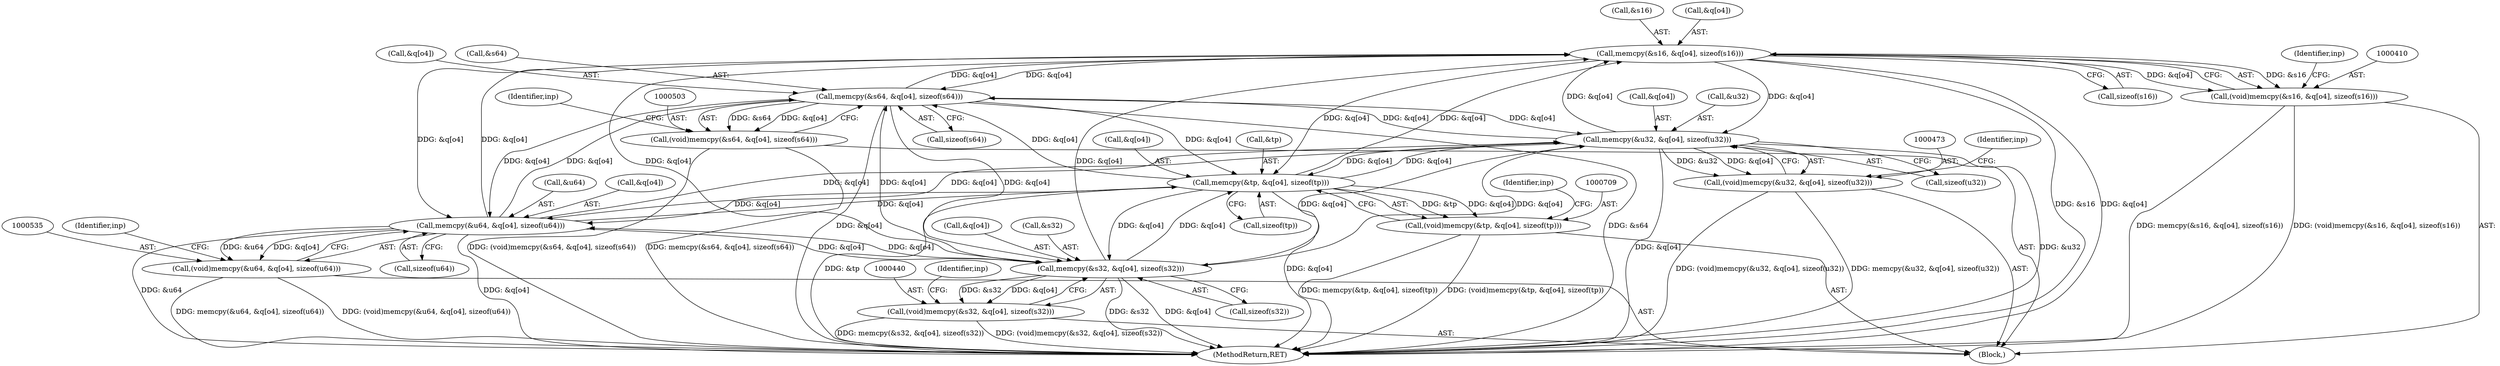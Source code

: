 digraph "0_file_1859fdb4e67c49c463c4e0078054335cd46ba295@API" {
"1000411" [label="(Call,memcpy(&s16, &q[o4], sizeof(s16)))"];
"1000504" [label="(Call,memcpy(&s64, &q[o4], sizeof(s64)))"];
"1000411" [label="(Call,memcpy(&s16, &q[o4], sizeof(s16)))"];
"1000474" [label="(Call,memcpy(&u32, &q[o4], sizeof(u32)))"];
"1000710" [label="(Call,memcpy(&tp, &q[o4], sizeof(tp)))"];
"1000536" [label="(Call,memcpy(&u64, &q[o4], sizeof(u64)))"];
"1000441" [label="(Call,memcpy(&s32, &q[o4], sizeof(s32)))"];
"1000409" [label="(Call,(void)memcpy(&s16, &q[o4], sizeof(s16)))"];
"1000472" [label="(Call,(void)memcpy(&u32, &q[o4], sizeof(u32)))"];
"1000502" [label="(Call,(void)memcpy(&s64, &q[o4], sizeof(s64)))"];
"1000534" [label="(Call,(void)memcpy(&u64, &q[o4], sizeof(u64)))"];
"1000708" [label="(Call,(void)memcpy(&tp, &q[o4], sizeof(tp)))"];
"1000439" [label="(Call,(void)memcpy(&s32, &q[o4], sizeof(s32)))"];
"1000708" [label="(Call,(void)memcpy(&tp, &q[o4], sizeof(tp)))"];
"1000516" [label="(Identifier,inp)"];
"1000395" [label="(Block,)"];
"1000505" [label="(Call,&s64)"];
"1000507" [label="(Call,&q[o4])"];
"1000481" [label="(Call,sizeof(u32))"];
"1000418" [label="(Call,sizeof(s16))"];
"1000453" [label="(Identifier,inp)"];
"1000412" [label="(Call,&s16)"];
"1000474" [label="(Call,memcpy(&u32, &q[o4], sizeof(u32)))"];
"1000448" [label="(Call,sizeof(s32))"];
"1000441" [label="(Call,memcpy(&s32, &q[o4], sizeof(s32)))"];
"1000534" [label="(Call,(void)memcpy(&u64, &q[o4], sizeof(u64)))"];
"1000444" [label="(Call,&q[o4])"];
"1000477" [label="(Call,&q[o4])"];
"1000504" [label="(Call,memcpy(&s64, &q[o4], sizeof(s64)))"];
"1000722" [label="(Identifier,inp)"];
"1000536" [label="(Call,memcpy(&u64, &q[o4], sizeof(u64)))"];
"1000475" [label="(Call,&u32)"];
"1000537" [label="(Call,&u64)"];
"1000486" [label="(Identifier,inp)"];
"1000511" [label="(Call,sizeof(s64))"];
"1000710" [label="(Call,memcpy(&tp, &q[o4], sizeof(tp)))"];
"1000442" [label="(Call,&s32)"];
"1000543" [label="(Call,sizeof(u64))"];
"1000548" [label="(Identifier,inp)"];
"1000502" [label="(Call,(void)memcpy(&s64, &q[o4], sizeof(s64)))"];
"1000717" [label="(Call,sizeof(tp))"];
"1000711" [label="(Call,&tp)"];
"1000539" [label="(Call,&q[o4])"];
"1000423" [label="(Identifier,inp)"];
"1000713" [label="(Call,&q[o4])"];
"1000472" [label="(Call,(void)memcpy(&u32, &q[o4], sizeof(u32)))"];
"1000761" [label="(MethodReturn,RET)"];
"1000411" [label="(Call,memcpy(&s16, &q[o4], sizeof(s16)))"];
"1000414" [label="(Call,&q[o4])"];
"1000439" [label="(Call,(void)memcpy(&s32, &q[o4], sizeof(s32)))"];
"1000409" [label="(Call,(void)memcpy(&s16, &q[o4], sizeof(s16)))"];
"1000411" -> "1000409"  [label="AST: "];
"1000411" -> "1000418"  [label="CFG: "];
"1000412" -> "1000411"  [label="AST: "];
"1000414" -> "1000411"  [label="AST: "];
"1000418" -> "1000411"  [label="AST: "];
"1000409" -> "1000411"  [label="CFG: "];
"1000411" -> "1000761"  [label="DDG: &s16"];
"1000411" -> "1000761"  [label="DDG: &q[o4]"];
"1000411" -> "1000409"  [label="DDG: &s16"];
"1000411" -> "1000409"  [label="DDG: &q[o4]"];
"1000504" -> "1000411"  [label="DDG: &q[o4]"];
"1000474" -> "1000411"  [label="DDG: &q[o4]"];
"1000710" -> "1000411"  [label="DDG: &q[o4]"];
"1000536" -> "1000411"  [label="DDG: &q[o4]"];
"1000441" -> "1000411"  [label="DDG: &q[o4]"];
"1000411" -> "1000441"  [label="DDG: &q[o4]"];
"1000411" -> "1000474"  [label="DDG: &q[o4]"];
"1000411" -> "1000504"  [label="DDG: &q[o4]"];
"1000411" -> "1000536"  [label="DDG: &q[o4]"];
"1000411" -> "1000710"  [label="DDG: &q[o4]"];
"1000504" -> "1000502"  [label="AST: "];
"1000504" -> "1000511"  [label="CFG: "];
"1000505" -> "1000504"  [label="AST: "];
"1000507" -> "1000504"  [label="AST: "];
"1000511" -> "1000504"  [label="AST: "];
"1000502" -> "1000504"  [label="CFG: "];
"1000504" -> "1000761"  [label="DDG: &q[o4]"];
"1000504" -> "1000761"  [label="DDG: &s64"];
"1000504" -> "1000441"  [label="DDG: &q[o4]"];
"1000504" -> "1000474"  [label="DDG: &q[o4]"];
"1000504" -> "1000502"  [label="DDG: &s64"];
"1000504" -> "1000502"  [label="DDG: &q[o4]"];
"1000474" -> "1000504"  [label="DDG: &q[o4]"];
"1000710" -> "1000504"  [label="DDG: &q[o4]"];
"1000536" -> "1000504"  [label="DDG: &q[o4]"];
"1000441" -> "1000504"  [label="DDG: &q[o4]"];
"1000504" -> "1000536"  [label="DDG: &q[o4]"];
"1000504" -> "1000710"  [label="DDG: &q[o4]"];
"1000474" -> "1000472"  [label="AST: "];
"1000474" -> "1000481"  [label="CFG: "];
"1000475" -> "1000474"  [label="AST: "];
"1000477" -> "1000474"  [label="AST: "];
"1000481" -> "1000474"  [label="AST: "];
"1000472" -> "1000474"  [label="CFG: "];
"1000474" -> "1000761"  [label="DDG: &q[o4]"];
"1000474" -> "1000761"  [label="DDG: &u32"];
"1000474" -> "1000441"  [label="DDG: &q[o4]"];
"1000474" -> "1000472"  [label="DDG: &u32"];
"1000474" -> "1000472"  [label="DDG: &q[o4]"];
"1000710" -> "1000474"  [label="DDG: &q[o4]"];
"1000536" -> "1000474"  [label="DDG: &q[o4]"];
"1000441" -> "1000474"  [label="DDG: &q[o4]"];
"1000474" -> "1000536"  [label="DDG: &q[o4]"];
"1000474" -> "1000710"  [label="DDG: &q[o4]"];
"1000710" -> "1000708"  [label="AST: "];
"1000710" -> "1000717"  [label="CFG: "];
"1000711" -> "1000710"  [label="AST: "];
"1000713" -> "1000710"  [label="AST: "];
"1000717" -> "1000710"  [label="AST: "];
"1000708" -> "1000710"  [label="CFG: "];
"1000710" -> "1000761"  [label="DDG: &tp"];
"1000710" -> "1000761"  [label="DDG: &q[o4]"];
"1000710" -> "1000441"  [label="DDG: &q[o4]"];
"1000710" -> "1000536"  [label="DDG: &q[o4]"];
"1000710" -> "1000708"  [label="DDG: &tp"];
"1000710" -> "1000708"  [label="DDG: &q[o4]"];
"1000536" -> "1000710"  [label="DDG: &q[o4]"];
"1000441" -> "1000710"  [label="DDG: &q[o4]"];
"1000536" -> "1000534"  [label="AST: "];
"1000536" -> "1000543"  [label="CFG: "];
"1000537" -> "1000536"  [label="AST: "];
"1000539" -> "1000536"  [label="AST: "];
"1000543" -> "1000536"  [label="AST: "];
"1000534" -> "1000536"  [label="CFG: "];
"1000536" -> "1000761"  [label="DDG: &q[o4]"];
"1000536" -> "1000761"  [label="DDG: &u64"];
"1000536" -> "1000441"  [label="DDG: &q[o4]"];
"1000536" -> "1000534"  [label="DDG: &u64"];
"1000536" -> "1000534"  [label="DDG: &q[o4]"];
"1000441" -> "1000536"  [label="DDG: &q[o4]"];
"1000441" -> "1000439"  [label="AST: "];
"1000441" -> "1000448"  [label="CFG: "];
"1000442" -> "1000441"  [label="AST: "];
"1000444" -> "1000441"  [label="AST: "];
"1000448" -> "1000441"  [label="AST: "];
"1000439" -> "1000441"  [label="CFG: "];
"1000441" -> "1000761"  [label="DDG: &s32"];
"1000441" -> "1000761"  [label="DDG: &q[o4]"];
"1000441" -> "1000439"  [label="DDG: &s32"];
"1000441" -> "1000439"  [label="DDG: &q[o4]"];
"1000409" -> "1000395"  [label="AST: "];
"1000410" -> "1000409"  [label="AST: "];
"1000423" -> "1000409"  [label="CFG: "];
"1000409" -> "1000761"  [label="DDG: memcpy(&s16, &q[o4], sizeof(s16))"];
"1000409" -> "1000761"  [label="DDG: (void)memcpy(&s16, &q[o4], sizeof(s16))"];
"1000472" -> "1000395"  [label="AST: "];
"1000473" -> "1000472"  [label="AST: "];
"1000486" -> "1000472"  [label="CFG: "];
"1000472" -> "1000761"  [label="DDG: (void)memcpy(&u32, &q[o4], sizeof(u32))"];
"1000472" -> "1000761"  [label="DDG: memcpy(&u32, &q[o4], sizeof(u32))"];
"1000502" -> "1000395"  [label="AST: "];
"1000503" -> "1000502"  [label="AST: "];
"1000516" -> "1000502"  [label="CFG: "];
"1000502" -> "1000761"  [label="DDG: (void)memcpy(&s64, &q[o4], sizeof(s64))"];
"1000502" -> "1000761"  [label="DDG: memcpy(&s64, &q[o4], sizeof(s64))"];
"1000534" -> "1000395"  [label="AST: "];
"1000535" -> "1000534"  [label="AST: "];
"1000548" -> "1000534"  [label="CFG: "];
"1000534" -> "1000761"  [label="DDG: memcpy(&u64, &q[o4], sizeof(u64))"];
"1000534" -> "1000761"  [label="DDG: (void)memcpy(&u64, &q[o4], sizeof(u64))"];
"1000708" -> "1000395"  [label="AST: "];
"1000709" -> "1000708"  [label="AST: "];
"1000722" -> "1000708"  [label="CFG: "];
"1000708" -> "1000761"  [label="DDG: (void)memcpy(&tp, &q[o4], sizeof(tp))"];
"1000708" -> "1000761"  [label="DDG: memcpy(&tp, &q[o4], sizeof(tp))"];
"1000439" -> "1000395"  [label="AST: "];
"1000440" -> "1000439"  [label="AST: "];
"1000453" -> "1000439"  [label="CFG: "];
"1000439" -> "1000761"  [label="DDG: memcpy(&s32, &q[o4], sizeof(s32))"];
"1000439" -> "1000761"  [label="DDG: (void)memcpy(&s32, &q[o4], sizeof(s32))"];
}

